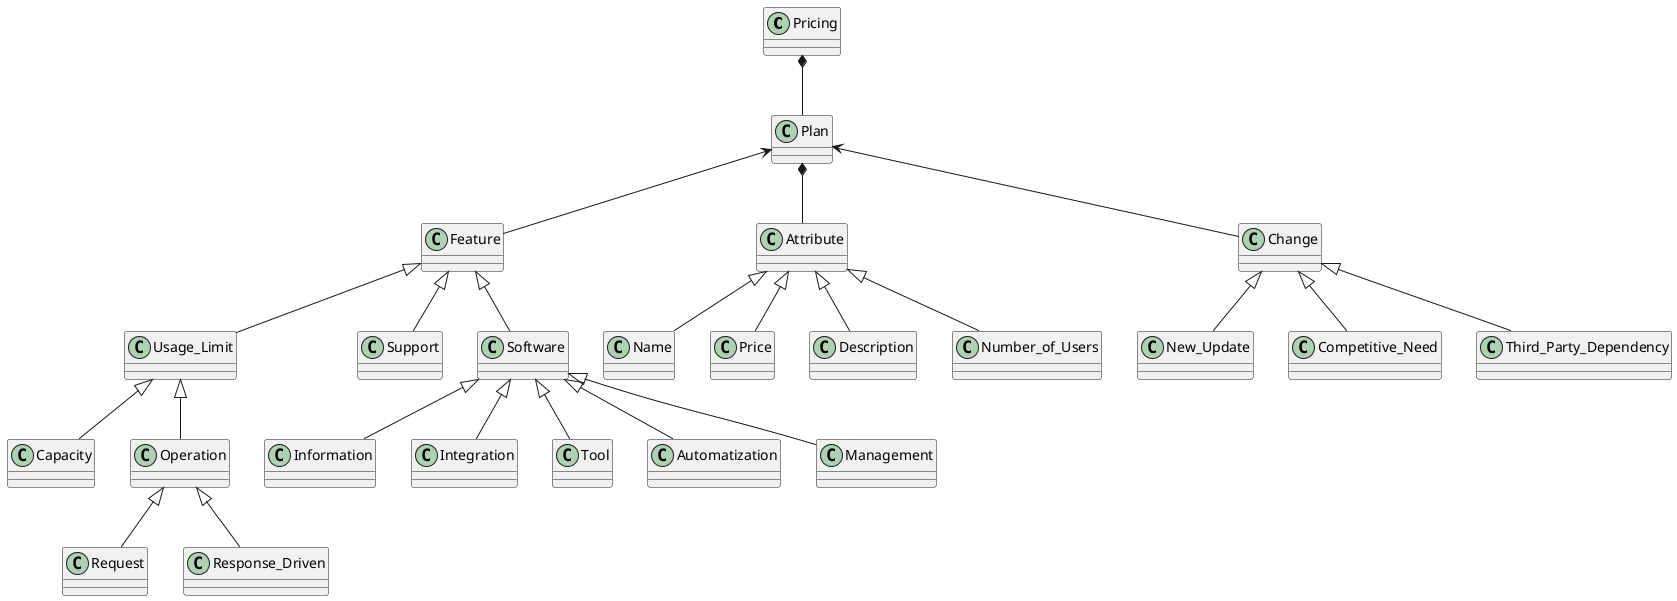 @startuml 04_10_2023
Pricing *-- Plan 

Plan <-- Feature 
Plan *-- Attribute
Plan <-- Change

Attribute <|-- Name
Attribute <|-- Price
Attribute <|-- Description
Attribute <|-- Number_of_Users

Feature <|-- Usage_Limit 
Feature <|-- Support 
Feature <|-- Software 

Change <|-- New_Update
Change <|-- Competitive_Need
Change <|-- Third_Party_Dependency

Software <|-- Information
Software <|-- Integration
Software <|-- Tool
Software <|-- Automatization
Software <|-- Management

Usage_Limit <|-- Capacity
Usage_Limit <|-- Operation

Operation <|-- Request
Operation <|-- Response_Driven
@enduml